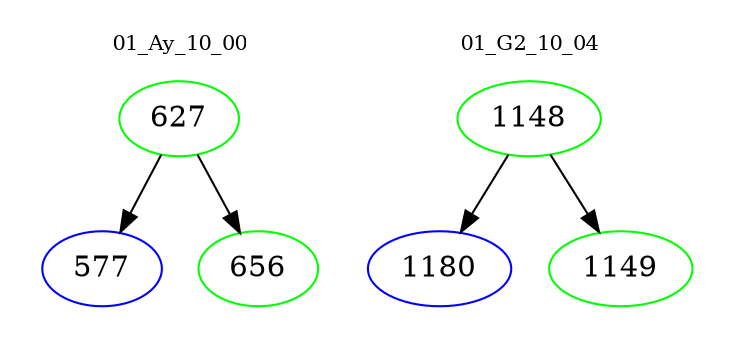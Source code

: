 digraph{
subgraph cluster_0 {
color = white
label = "01_Ay_10_00";
fontsize=10;
T0_627 [label="627", color="green"]
T0_627 -> T0_577 [color="black"]
T0_577 [label="577", color="blue"]
T0_627 -> T0_656 [color="black"]
T0_656 [label="656", color="green"]
}
subgraph cluster_1 {
color = white
label = "01_G2_10_04";
fontsize=10;
T1_1148 [label="1148", color="green"]
T1_1148 -> T1_1180 [color="black"]
T1_1180 [label="1180", color="blue"]
T1_1148 -> T1_1149 [color="black"]
T1_1149 [label="1149", color="green"]
}
}
